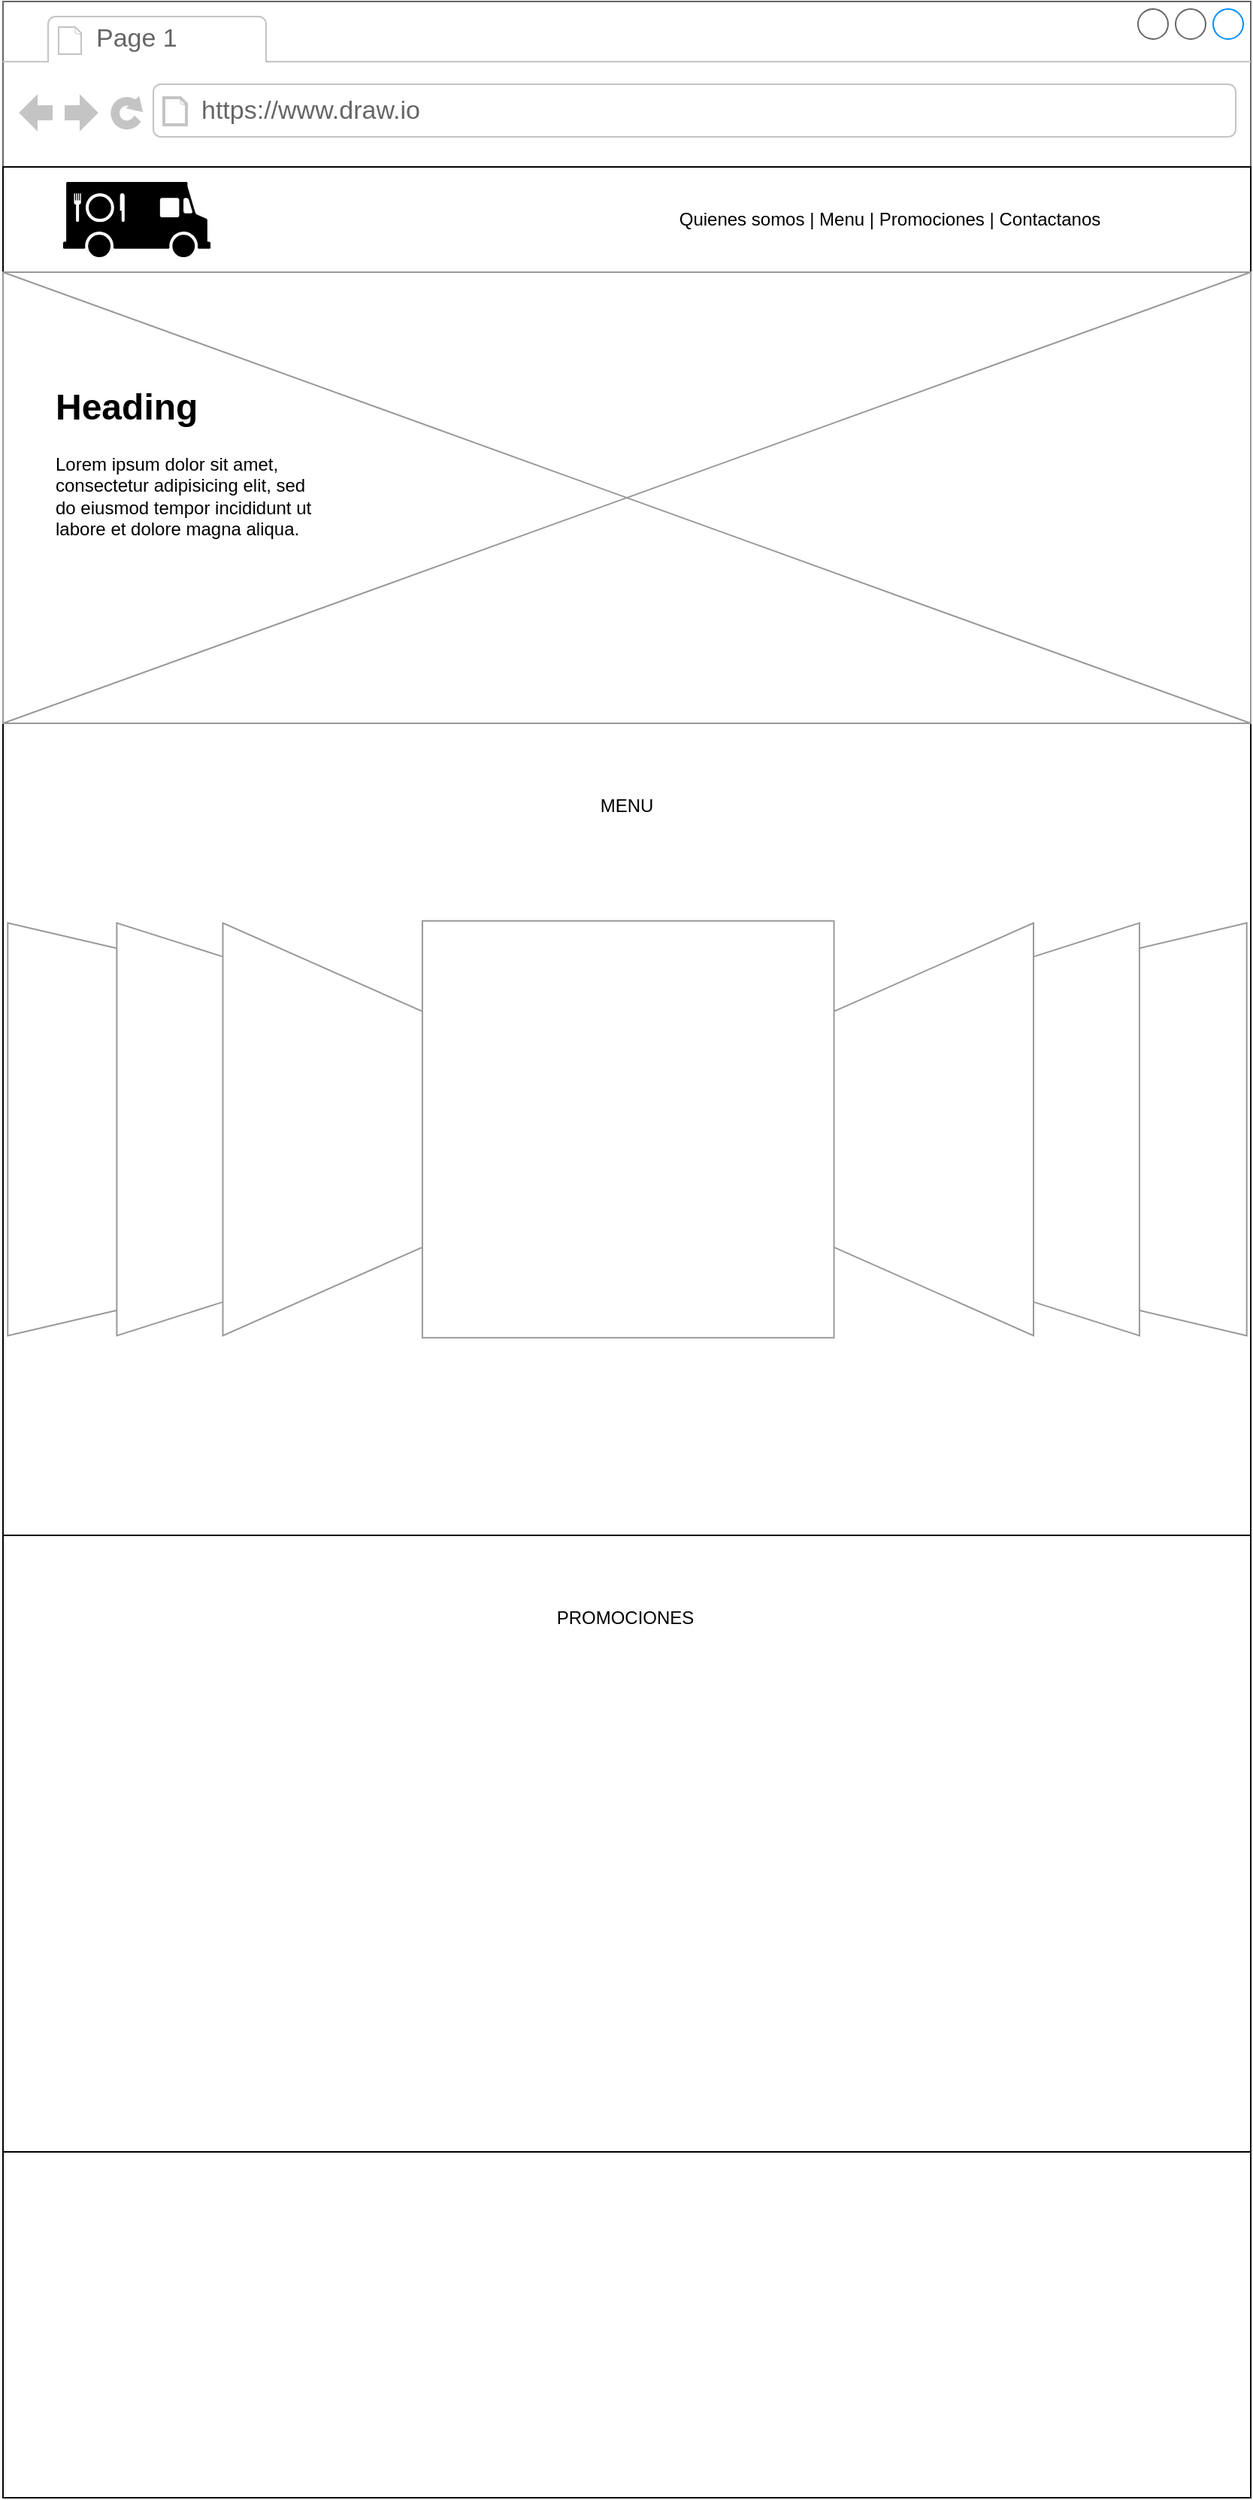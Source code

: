 <mxfile version="20.4.0" type="github">
  <diagram id="iozCpOeoIUDMA2ahLQC3" name="Página-1">
    <mxGraphModel dx="1695" dy="2820" grid="1" gridSize="10" guides="1" tooltips="1" connect="1" arrows="1" fold="1" page="1" pageScale="1" pageWidth="827" pageHeight="1169" math="0" shadow="0">
      <root>
        <mxCell id="0" />
        <mxCell id="1" parent="0" />
        <mxCell id="i4qy9xgRaI-yhxObh9sB-1" value="" style="strokeWidth=1;shadow=0;dashed=0;align=center;html=1;shape=mxgraph.mockup.containers.browserWindow;rSize=0;strokeColor=#666666;strokeColor2=#008cff;strokeColor3=#c4c4c4;mainText=,;recursiveResize=0;" parent="1" vertex="1">
          <mxGeometry y="-1170" width="830" height="1660" as="geometry" />
        </mxCell>
        <mxCell id="i4qy9xgRaI-yhxObh9sB-2" value="Page 1" style="strokeWidth=1;shadow=0;dashed=0;align=center;html=1;shape=mxgraph.mockup.containers.anchor;fontSize=17;fontColor=#666666;align=left;" parent="i4qy9xgRaI-yhxObh9sB-1" vertex="1">
          <mxGeometry x="60" y="12" width="110" height="26" as="geometry" />
        </mxCell>
        <mxCell id="i4qy9xgRaI-yhxObh9sB-3" value="https://www.draw.io" style="strokeWidth=1;shadow=0;dashed=0;align=center;html=1;shape=mxgraph.mockup.containers.anchor;rSize=0;fontSize=17;fontColor=#666666;align=left;" parent="i4qy9xgRaI-yhxObh9sB-1" vertex="1">
          <mxGeometry x="130" y="60" width="250" height="26" as="geometry" />
        </mxCell>
        <mxCell id="i4qy9xgRaI-yhxObh9sB-4" value="" style="rounded=0;whiteSpace=wrap;html=1;" parent="1" vertex="1">
          <mxGeometry y="-1060" width="830" height="370" as="geometry" />
        </mxCell>
        <mxCell id="i4qy9xgRaI-yhxObh9sB-5" value="" style="rounded=0;whiteSpace=wrap;html=1;" parent="1" vertex="1">
          <mxGeometry y="-1060" width="830" height="70" as="geometry" />
        </mxCell>
        <mxCell id="i4qy9xgRaI-yhxObh9sB-6" value="" style="rounded=0;whiteSpace=wrap;html=1;" parent="1" vertex="1">
          <mxGeometry y="-690" width="830" height="540" as="geometry" />
        </mxCell>
        <mxCell id="i4qy9xgRaI-yhxObh9sB-7" value="" style="rounded=0;whiteSpace=wrap;html=1;" parent="1" vertex="1">
          <mxGeometry y="-150" width="830" height="410" as="geometry" />
        </mxCell>
        <mxCell id="i4qy9xgRaI-yhxObh9sB-8" value="" style="rounded=0;whiteSpace=wrap;html=1;" parent="1" vertex="1">
          <mxGeometry y="260" width="830" height="230" as="geometry" />
        </mxCell>
        <mxCell id="JqnrLD8F9skvT9p6lp87-1" value="Quienes somos&lt;span style=&quot;white-space: pre;&quot;&gt;	&lt;/span&gt;|&lt;span style=&quot;white-space: pre;&quot;&gt;	&lt;/span&gt;Menu&lt;span style=&quot;white-space: pre;&quot;&gt;	&lt;/span&gt;|&lt;span style=&quot;white-space: pre;&quot;&gt;	&lt;/span&gt;Promociones&lt;span style=&quot;white-space: pre;&quot;&gt;	&lt;/span&gt;|&lt;span style=&quot;white-space: pre;&quot;&gt;	&lt;/span&gt;Contactanos" style="text;html=1;strokeColor=none;fillColor=none;align=center;verticalAlign=middle;whiteSpace=wrap;rounded=0;" vertex="1" parent="1">
          <mxGeometry x="390" y="-1040" width="400" height="30" as="geometry" />
        </mxCell>
        <mxCell id="JqnrLD8F9skvT9p6lp87-2" value="" style="shape=mxgraph.signs.food.food_truck;html=1;pointerEvents=1;fillColor=#000000;strokeColor=none;verticalLabelPosition=bottom;verticalAlign=top;align=center;sketch=0;" vertex="1" parent="1">
          <mxGeometry x="40" y="-1050" width="98" height="50" as="geometry" />
        </mxCell>
        <mxCell id="JqnrLD8F9skvT9p6lp87-3" value="" style="verticalLabelPosition=bottom;shadow=0;dashed=0;align=center;html=1;verticalAlign=top;strokeWidth=1;shape=mxgraph.mockup.graphics.simpleIcon;strokeColor=#999999;" vertex="1" parent="1">
          <mxGeometry y="-990" width="830" height="300" as="geometry" />
        </mxCell>
        <mxCell id="JqnrLD8F9skvT9p6lp87-4" value="" style="verticalLabelPosition=bottom;shadow=0;dashed=0;align=center;html=1;verticalAlign=top;strokeWidth=1;shape=mxgraph.mockup.navigation.coverFlow;strokeColor=#999999;" vertex="1" parent="1">
          <mxGeometry x="-1" y="-560" width="830" height="280" as="geometry" />
        </mxCell>
        <mxCell id="JqnrLD8F9skvT9p6lp87-5" value="&lt;h1&gt;Heading&lt;/h1&gt;&lt;p&gt;Lorem ipsum dolor sit amet, consectetur adipisicing elit, sed do eiusmod tempor incididunt ut labore et dolore magna aliqua.&lt;/p&gt;" style="text;html=1;strokeColor=none;fillColor=none;spacing=5;spacingTop=-20;whiteSpace=wrap;overflow=hidden;rounded=0;" vertex="1" parent="1">
          <mxGeometry x="30" y="-920" width="190" height="120" as="geometry" />
        </mxCell>
        <mxCell id="JqnrLD8F9skvT9p6lp87-6" value="MENU" style="text;html=1;strokeColor=none;fillColor=none;align=center;verticalAlign=middle;whiteSpace=wrap;rounded=0;" vertex="1" parent="1">
          <mxGeometry x="385" y="-650" width="60" height="30" as="geometry" />
        </mxCell>
        <mxCell id="JqnrLD8F9skvT9p6lp87-7" value="PROMOCIONES" style="text;html=1;strokeColor=none;fillColor=none;align=center;verticalAlign=middle;whiteSpace=wrap;rounded=0;" vertex="1" parent="1">
          <mxGeometry x="384" y="-110" width="60" height="30" as="geometry" />
        </mxCell>
      </root>
    </mxGraphModel>
  </diagram>
</mxfile>

